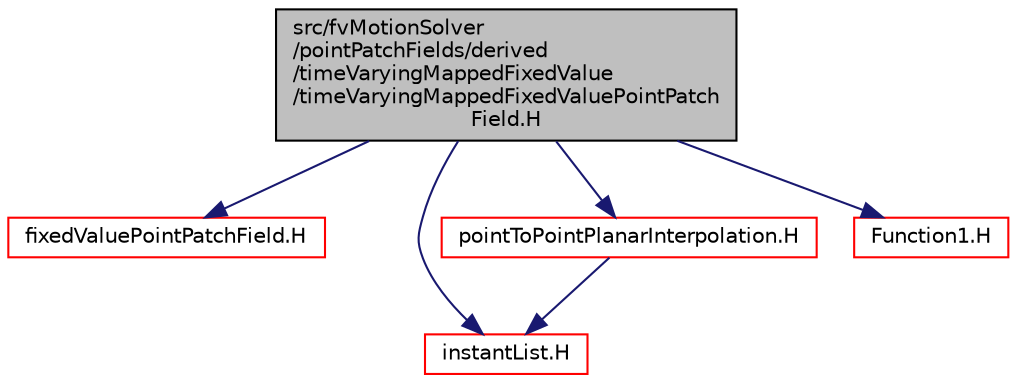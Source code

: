 digraph "src/fvMotionSolver/pointPatchFields/derived/timeVaryingMappedFixedValue/timeVaryingMappedFixedValuePointPatchField.H"
{
  bgcolor="transparent";
  edge [fontname="Helvetica",fontsize="10",labelfontname="Helvetica",labelfontsize="10"];
  node [fontname="Helvetica",fontsize="10",shape=record];
  Node0 [label="src/fvMotionSolver\l/pointPatchFields/derived\l/timeVaryingMappedFixedValue\l/timeVaryingMappedFixedValuePointPatch\lField.H",height=0.2,width=0.4,color="black", fillcolor="grey75", style="filled", fontcolor="black"];
  Node0 -> Node1 [color="midnightblue",fontsize="10",style="solid",fontname="Helvetica"];
  Node1 [label="fixedValuePointPatchField.H",height=0.2,width=0.4,color="red",URL="$a10646.html"];
  Node0 -> Node162 [color="midnightblue",fontsize="10",style="solid",fontname="Helvetica"];
  Node162 [label="instantList.H",height=0.2,width=0.4,color="red",URL="$a10013.html"];
  Node0 -> Node164 [color="midnightblue",fontsize="10",style="solid",fontname="Helvetica"];
  Node164 [label="pointToPointPlanarInterpolation.H",height=0.2,width=0.4,color="red",URL="$a08948.html"];
  Node164 -> Node162 [color="midnightblue",fontsize="10",style="solid",fontname="Helvetica"];
  Node0 -> Node266 [color="midnightblue",fontsize="10",style="solid",fontname="Helvetica"];
  Node266 [label="Function1.H",height=0.2,width=0.4,color="red",URL="$a12998.html"];
}
